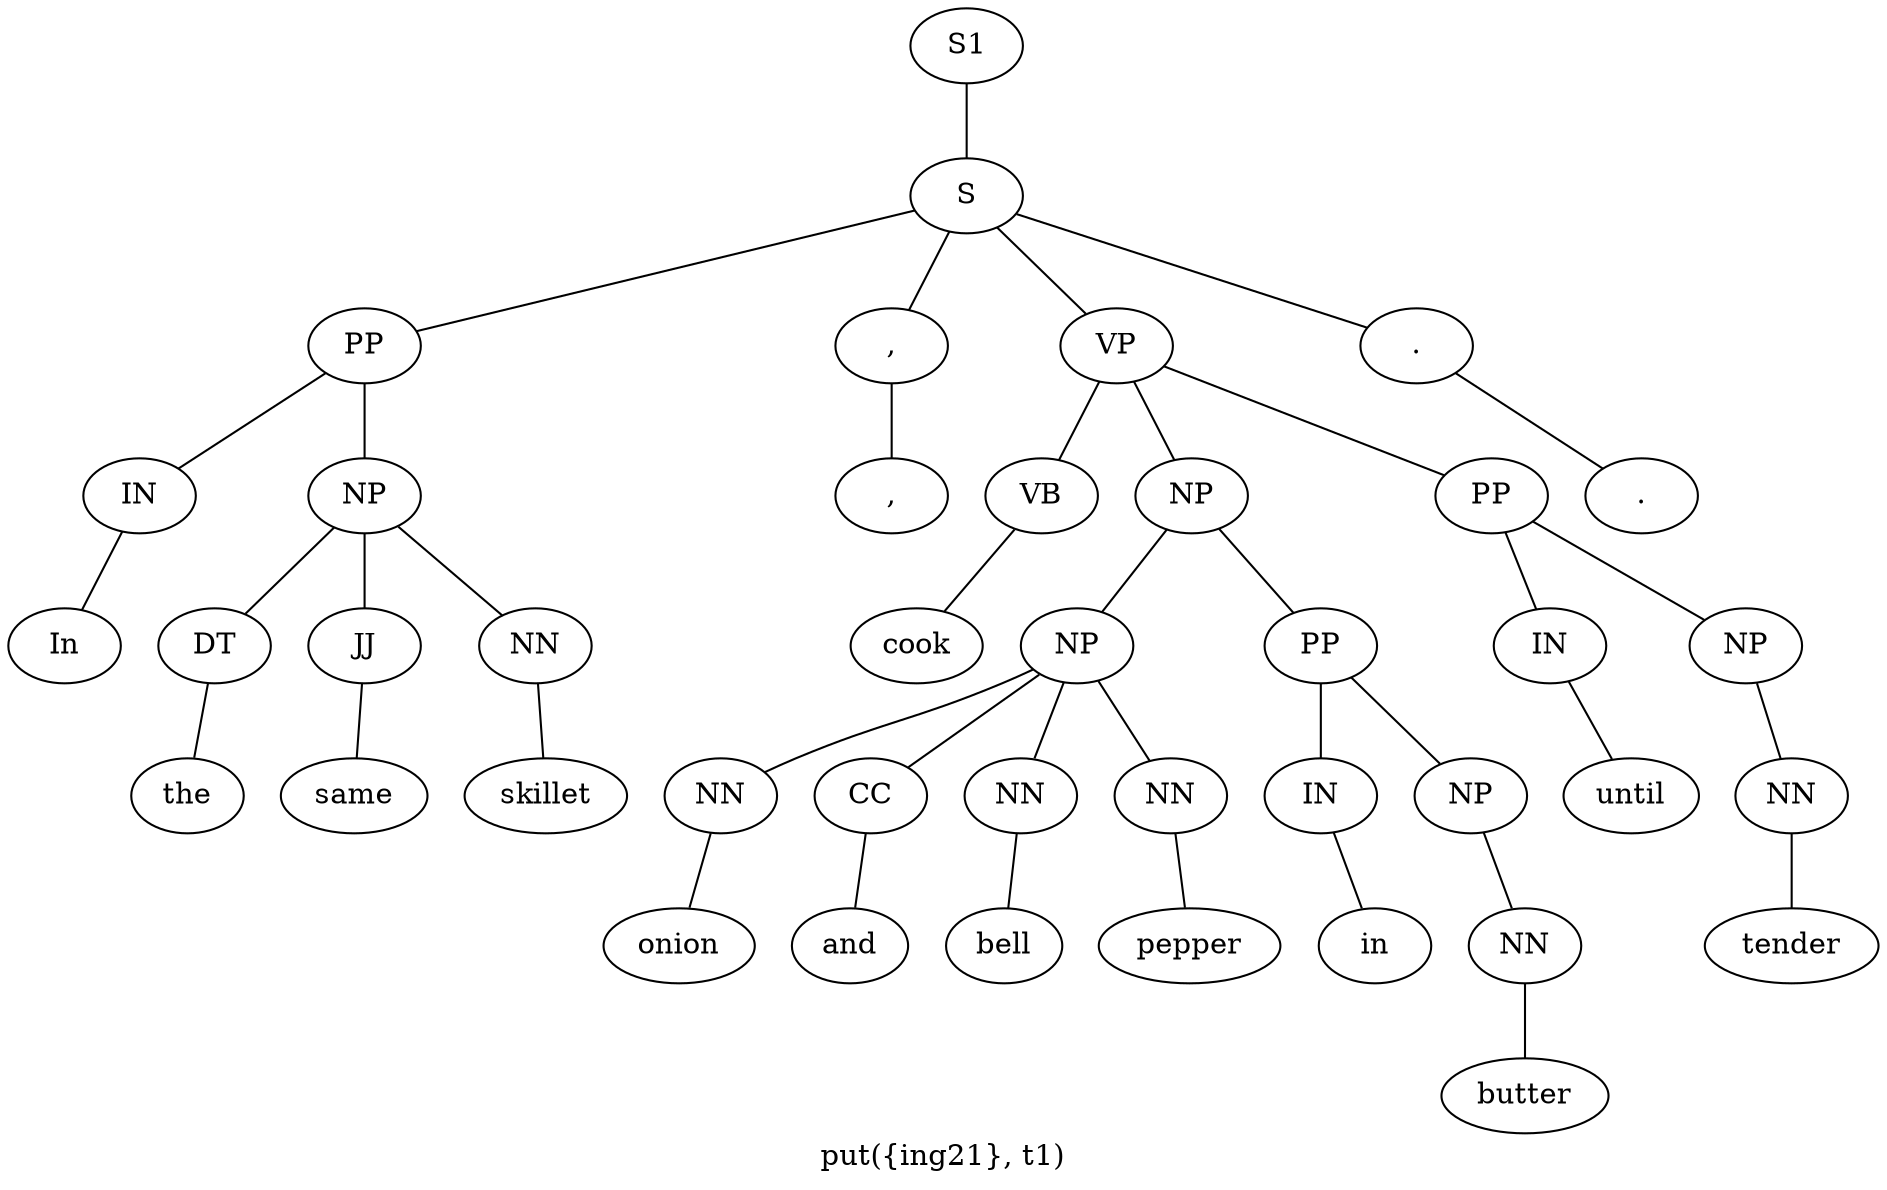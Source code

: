 graph SyntaxGraph {
	label = "put({ing21}, t1)";
	Node0 [label="S1"];
	Node1 [label="S"];
	Node2 [label="PP"];
	Node3 [label="IN"];
	Node4 [label="In"];
	Node5 [label="NP"];
	Node6 [label="DT"];
	Node7 [label="the"];
	Node8 [label="JJ"];
	Node9 [label="same"];
	Node10 [label="NN"];
	Node11 [label="skillet"];
	Node12 [label=","];
	Node13 [label=","];
	Node14 [label="VP"];
	Node15 [label="VB"];
	Node16 [label="cook"];
	Node17 [label="NP"];
	Node18 [label="NP"];
	Node19 [label="NN"];
	Node20 [label="onion"];
	Node21 [label="CC"];
	Node22 [label="and"];
	Node23 [label="NN"];
	Node24 [label="bell"];
	Node25 [label="NN"];
	Node26 [label="pepper"];
	Node27 [label="PP"];
	Node28 [label="IN"];
	Node29 [label="in"];
	Node30 [label="NP"];
	Node31 [label="NN"];
	Node32 [label="butter"];
	Node33 [label="PP"];
	Node34 [label="IN"];
	Node35 [label="until"];
	Node36 [label="NP"];
	Node37 [label="NN"];
	Node38 [label="tender"];
	Node39 [label="."];
	Node40 [label="."];

	Node0 -- Node1;
	Node1 -- Node2;
	Node1 -- Node12;
	Node1 -- Node14;
	Node1 -- Node39;
	Node2 -- Node3;
	Node2 -- Node5;
	Node3 -- Node4;
	Node5 -- Node6;
	Node5 -- Node8;
	Node5 -- Node10;
	Node6 -- Node7;
	Node8 -- Node9;
	Node10 -- Node11;
	Node12 -- Node13;
	Node14 -- Node15;
	Node14 -- Node17;
	Node14 -- Node33;
	Node15 -- Node16;
	Node17 -- Node18;
	Node17 -- Node27;
	Node18 -- Node19;
	Node18 -- Node21;
	Node18 -- Node23;
	Node18 -- Node25;
	Node19 -- Node20;
	Node21 -- Node22;
	Node23 -- Node24;
	Node25 -- Node26;
	Node27 -- Node28;
	Node27 -- Node30;
	Node28 -- Node29;
	Node30 -- Node31;
	Node31 -- Node32;
	Node33 -- Node34;
	Node33 -- Node36;
	Node34 -- Node35;
	Node36 -- Node37;
	Node37 -- Node38;
	Node39 -- Node40;
}